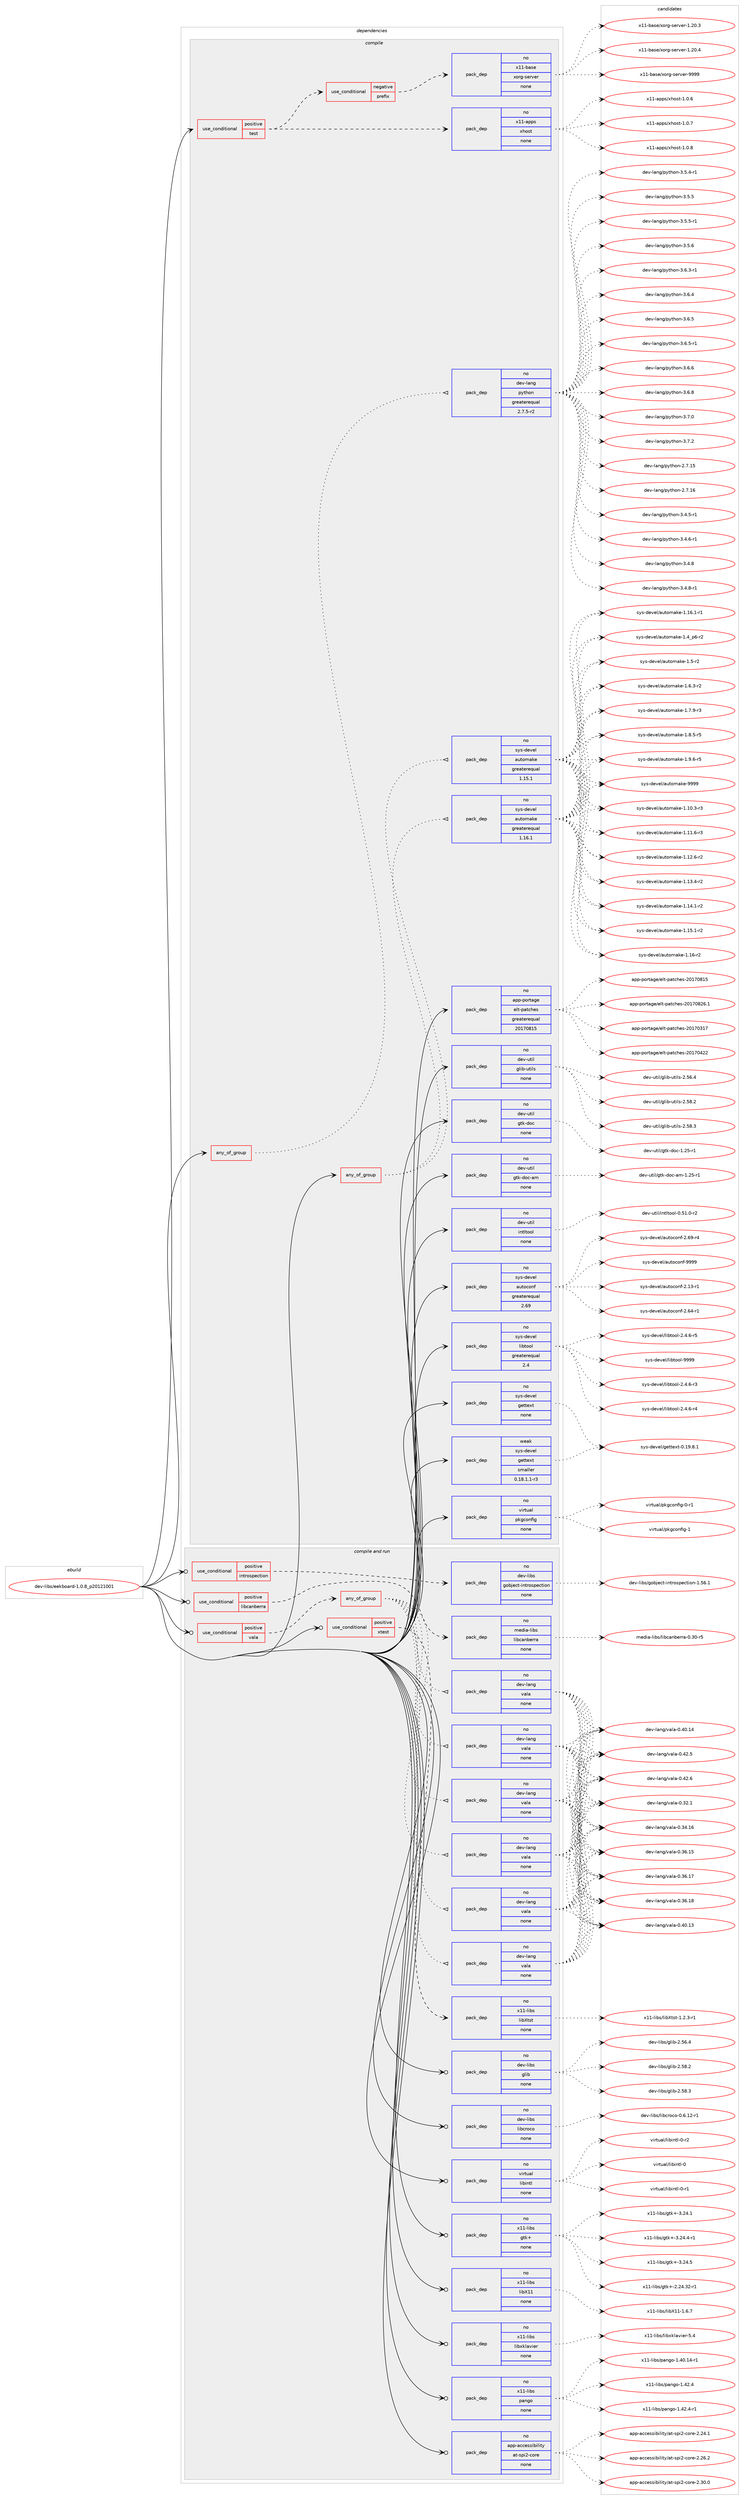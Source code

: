 digraph prolog {

# *************
# Graph options
# *************

newrank=true;
concentrate=true;
compound=true;
graph [rankdir=LR,fontname=Helvetica,fontsize=10,ranksep=1.5];#, ranksep=2.5, nodesep=0.2];
edge  [arrowhead=vee];
node  [fontname=Helvetica,fontsize=10];

# **********
# The ebuild
# **********

subgraph cluster_leftcol {
color=gray;
rank=same;
label=<<i>ebuild</i>>;
id [label="dev-libs/eekboard-1.0.8_p20121001", color=red, width=4, href="../dev-libs/eekboard-1.0.8_p20121001.svg"];
}

# ****************
# The dependencies
# ****************

subgraph cluster_midcol {
color=gray;
label=<<i>dependencies</i>>;
subgraph cluster_compile {
fillcolor="#eeeeee";
style=filled;
label=<<i>compile</i>>;
subgraph any22137 {
dependency1365213 [label=<<TABLE BORDER="0" CELLBORDER="1" CELLSPACING="0" CELLPADDING="4"><TR><TD CELLPADDING="10">any_of_group</TD></TR></TABLE>>, shape=none, color=red];subgraph pack977015 {
dependency1365214 [label=<<TABLE BORDER="0" CELLBORDER="1" CELLSPACING="0" CELLPADDING="4" WIDTH="220"><TR><TD ROWSPAN="6" CELLPADDING="30">pack_dep</TD></TR><TR><TD WIDTH="110">no</TD></TR><TR><TD>dev-lang</TD></TR><TR><TD>python</TD></TR><TR><TD>greaterequal</TD></TR><TR><TD>2.7.5-r2</TD></TR></TABLE>>, shape=none, color=blue];
}
dependency1365213:e -> dependency1365214:w [weight=20,style="dotted",arrowhead="oinv"];
}
id:e -> dependency1365213:w [weight=20,style="solid",arrowhead="vee"];
subgraph any22138 {
dependency1365215 [label=<<TABLE BORDER="0" CELLBORDER="1" CELLSPACING="0" CELLPADDING="4"><TR><TD CELLPADDING="10">any_of_group</TD></TR></TABLE>>, shape=none, color=red];subgraph pack977016 {
dependency1365216 [label=<<TABLE BORDER="0" CELLBORDER="1" CELLSPACING="0" CELLPADDING="4" WIDTH="220"><TR><TD ROWSPAN="6" CELLPADDING="30">pack_dep</TD></TR><TR><TD WIDTH="110">no</TD></TR><TR><TD>sys-devel</TD></TR><TR><TD>automake</TD></TR><TR><TD>greaterequal</TD></TR><TR><TD>1.16.1</TD></TR></TABLE>>, shape=none, color=blue];
}
dependency1365215:e -> dependency1365216:w [weight=20,style="dotted",arrowhead="oinv"];
subgraph pack977017 {
dependency1365217 [label=<<TABLE BORDER="0" CELLBORDER="1" CELLSPACING="0" CELLPADDING="4" WIDTH="220"><TR><TD ROWSPAN="6" CELLPADDING="30">pack_dep</TD></TR><TR><TD WIDTH="110">no</TD></TR><TR><TD>sys-devel</TD></TR><TR><TD>automake</TD></TR><TR><TD>greaterequal</TD></TR><TR><TD>1.15.1</TD></TR></TABLE>>, shape=none, color=blue];
}
dependency1365215:e -> dependency1365217:w [weight=20,style="dotted",arrowhead="oinv"];
}
id:e -> dependency1365215:w [weight=20,style="solid",arrowhead="vee"];
subgraph cond365509 {
dependency1365218 [label=<<TABLE BORDER="0" CELLBORDER="1" CELLSPACING="0" CELLPADDING="4"><TR><TD ROWSPAN="3" CELLPADDING="10">use_conditional</TD></TR><TR><TD>positive</TD></TR><TR><TD>test</TD></TR></TABLE>>, shape=none, color=red];
subgraph cond365510 {
dependency1365219 [label=<<TABLE BORDER="0" CELLBORDER="1" CELLSPACING="0" CELLPADDING="4"><TR><TD ROWSPAN="3" CELLPADDING="10">use_conditional</TD></TR><TR><TD>negative</TD></TR><TR><TD>prefix</TD></TR></TABLE>>, shape=none, color=red];
subgraph pack977018 {
dependency1365220 [label=<<TABLE BORDER="0" CELLBORDER="1" CELLSPACING="0" CELLPADDING="4" WIDTH="220"><TR><TD ROWSPAN="6" CELLPADDING="30">pack_dep</TD></TR><TR><TD WIDTH="110">no</TD></TR><TR><TD>x11-base</TD></TR><TR><TD>xorg-server</TD></TR><TR><TD>none</TD></TR><TR><TD></TD></TR></TABLE>>, shape=none, color=blue];
}
dependency1365219:e -> dependency1365220:w [weight=20,style="dashed",arrowhead="vee"];
}
dependency1365218:e -> dependency1365219:w [weight=20,style="dashed",arrowhead="vee"];
subgraph pack977019 {
dependency1365221 [label=<<TABLE BORDER="0" CELLBORDER="1" CELLSPACING="0" CELLPADDING="4" WIDTH="220"><TR><TD ROWSPAN="6" CELLPADDING="30">pack_dep</TD></TR><TR><TD WIDTH="110">no</TD></TR><TR><TD>x11-apps</TD></TR><TR><TD>xhost</TD></TR><TR><TD>none</TD></TR><TR><TD></TD></TR></TABLE>>, shape=none, color=blue];
}
dependency1365218:e -> dependency1365221:w [weight=20,style="dashed",arrowhead="vee"];
}
id:e -> dependency1365218:w [weight=20,style="solid",arrowhead="vee"];
subgraph pack977020 {
dependency1365222 [label=<<TABLE BORDER="0" CELLBORDER="1" CELLSPACING="0" CELLPADDING="4" WIDTH="220"><TR><TD ROWSPAN="6" CELLPADDING="30">pack_dep</TD></TR><TR><TD WIDTH="110">no</TD></TR><TR><TD>app-portage</TD></TR><TR><TD>elt-patches</TD></TR><TR><TD>greaterequal</TD></TR><TR><TD>20170815</TD></TR></TABLE>>, shape=none, color=blue];
}
id:e -> dependency1365222:w [weight=20,style="solid",arrowhead="vee"];
subgraph pack977021 {
dependency1365223 [label=<<TABLE BORDER="0" CELLBORDER="1" CELLSPACING="0" CELLPADDING="4" WIDTH="220"><TR><TD ROWSPAN="6" CELLPADDING="30">pack_dep</TD></TR><TR><TD WIDTH="110">no</TD></TR><TR><TD>dev-util</TD></TR><TR><TD>glib-utils</TD></TR><TR><TD>none</TD></TR><TR><TD></TD></TR></TABLE>>, shape=none, color=blue];
}
id:e -> dependency1365223:w [weight=20,style="solid",arrowhead="vee"];
subgraph pack977022 {
dependency1365224 [label=<<TABLE BORDER="0" CELLBORDER="1" CELLSPACING="0" CELLPADDING="4" WIDTH="220"><TR><TD ROWSPAN="6" CELLPADDING="30">pack_dep</TD></TR><TR><TD WIDTH="110">no</TD></TR><TR><TD>dev-util</TD></TR><TR><TD>gtk-doc</TD></TR><TR><TD>none</TD></TR><TR><TD></TD></TR></TABLE>>, shape=none, color=blue];
}
id:e -> dependency1365224:w [weight=20,style="solid",arrowhead="vee"];
subgraph pack977023 {
dependency1365225 [label=<<TABLE BORDER="0" CELLBORDER="1" CELLSPACING="0" CELLPADDING="4" WIDTH="220"><TR><TD ROWSPAN="6" CELLPADDING="30">pack_dep</TD></TR><TR><TD WIDTH="110">no</TD></TR><TR><TD>dev-util</TD></TR><TR><TD>gtk-doc-am</TD></TR><TR><TD>none</TD></TR><TR><TD></TD></TR></TABLE>>, shape=none, color=blue];
}
id:e -> dependency1365225:w [weight=20,style="solid",arrowhead="vee"];
subgraph pack977024 {
dependency1365226 [label=<<TABLE BORDER="0" CELLBORDER="1" CELLSPACING="0" CELLPADDING="4" WIDTH="220"><TR><TD ROWSPAN="6" CELLPADDING="30">pack_dep</TD></TR><TR><TD WIDTH="110">no</TD></TR><TR><TD>dev-util</TD></TR><TR><TD>intltool</TD></TR><TR><TD>none</TD></TR><TR><TD></TD></TR></TABLE>>, shape=none, color=blue];
}
id:e -> dependency1365226:w [weight=20,style="solid",arrowhead="vee"];
subgraph pack977025 {
dependency1365227 [label=<<TABLE BORDER="0" CELLBORDER="1" CELLSPACING="0" CELLPADDING="4" WIDTH="220"><TR><TD ROWSPAN="6" CELLPADDING="30">pack_dep</TD></TR><TR><TD WIDTH="110">no</TD></TR><TR><TD>sys-devel</TD></TR><TR><TD>autoconf</TD></TR><TR><TD>greaterequal</TD></TR><TR><TD>2.69</TD></TR></TABLE>>, shape=none, color=blue];
}
id:e -> dependency1365227:w [weight=20,style="solid",arrowhead="vee"];
subgraph pack977026 {
dependency1365228 [label=<<TABLE BORDER="0" CELLBORDER="1" CELLSPACING="0" CELLPADDING="4" WIDTH="220"><TR><TD ROWSPAN="6" CELLPADDING="30">pack_dep</TD></TR><TR><TD WIDTH="110">no</TD></TR><TR><TD>sys-devel</TD></TR><TR><TD>gettext</TD></TR><TR><TD>none</TD></TR><TR><TD></TD></TR></TABLE>>, shape=none, color=blue];
}
id:e -> dependency1365228:w [weight=20,style="solid",arrowhead="vee"];
subgraph pack977027 {
dependency1365229 [label=<<TABLE BORDER="0" CELLBORDER="1" CELLSPACING="0" CELLPADDING="4" WIDTH="220"><TR><TD ROWSPAN="6" CELLPADDING="30">pack_dep</TD></TR><TR><TD WIDTH="110">no</TD></TR><TR><TD>sys-devel</TD></TR><TR><TD>libtool</TD></TR><TR><TD>greaterequal</TD></TR><TR><TD>2.4</TD></TR></TABLE>>, shape=none, color=blue];
}
id:e -> dependency1365229:w [weight=20,style="solid",arrowhead="vee"];
subgraph pack977028 {
dependency1365230 [label=<<TABLE BORDER="0" CELLBORDER="1" CELLSPACING="0" CELLPADDING="4" WIDTH="220"><TR><TD ROWSPAN="6" CELLPADDING="30">pack_dep</TD></TR><TR><TD WIDTH="110">no</TD></TR><TR><TD>virtual</TD></TR><TR><TD>pkgconfig</TD></TR><TR><TD>none</TD></TR><TR><TD></TD></TR></TABLE>>, shape=none, color=blue];
}
id:e -> dependency1365230:w [weight=20,style="solid",arrowhead="vee"];
subgraph pack977029 {
dependency1365231 [label=<<TABLE BORDER="0" CELLBORDER="1" CELLSPACING="0" CELLPADDING="4" WIDTH="220"><TR><TD ROWSPAN="6" CELLPADDING="30">pack_dep</TD></TR><TR><TD WIDTH="110">weak</TD></TR><TR><TD>sys-devel</TD></TR><TR><TD>gettext</TD></TR><TR><TD>smaller</TD></TR><TR><TD>0.18.1.1-r3</TD></TR></TABLE>>, shape=none, color=blue];
}
id:e -> dependency1365231:w [weight=20,style="solid",arrowhead="vee"];
}
subgraph cluster_compileandrun {
fillcolor="#eeeeee";
style=filled;
label=<<i>compile and run</i>>;
subgraph cond365511 {
dependency1365232 [label=<<TABLE BORDER="0" CELLBORDER="1" CELLSPACING="0" CELLPADDING="4"><TR><TD ROWSPAN="3" CELLPADDING="10">use_conditional</TD></TR><TR><TD>positive</TD></TR><TR><TD>introspection</TD></TR></TABLE>>, shape=none, color=red];
subgraph pack977030 {
dependency1365233 [label=<<TABLE BORDER="0" CELLBORDER="1" CELLSPACING="0" CELLPADDING="4" WIDTH="220"><TR><TD ROWSPAN="6" CELLPADDING="30">pack_dep</TD></TR><TR><TD WIDTH="110">no</TD></TR><TR><TD>dev-libs</TD></TR><TR><TD>gobject-introspection</TD></TR><TR><TD>none</TD></TR><TR><TD></TD></TR></TABLE>>, shape=none, color=blue];
}
dependency1365232:e -> dependency1365233:w [weight=20,style="dashed",arrowhead="vee"];
}
id:e -> dependency1365232:w [weight=20,style="solid",arrowhead="odotvee"];
subgraph cond365512 {
dependency1365234 [label=<<TABLE BORDER="0" CELLBORDER="1" CELLSPACING="0" CELLPADDING="4"><TR><TD ROWSPAN="3" CELLPADDING="10">use_conditional</TD></TR><TR><TD>positive</TD></TR><TR><TD>libcanberra</TD></TR></TABLE>>, shape=none, color=red];
subgraph pack977031 {
dependency1365235 [label=<<TABLE BORDER="0" CELLBORDER="1" CELLSPACING="0" CELLPADDING="4" WIDTH="220"><TR><TD ROWSPAN="6" CELLPADDING="30">pack_dep</TD></TR><TR><TD WIDTH="110">no</TD></TR><TR><TD>media-libs</TD></TR><TR><TD>libcanberra</TD></TR><TR><TD>none</TD></TR><TR><TD></TD></TR></TABLE>>, shape=none, color=blue];
}
dependency1365234:e -> dependency1365235:w [weight=20,style="dashed",arrowhead="vee"];
}
id:e -> dependency1365234:w [weight=20,style="solid",arrowhead="odotvee"];
subgraph cond365513 {
dependency1365236 [label=<<TABLE BORDER="0" CELLBORDER="1" CELLSPACING="0" CELLPADDING="4"><TR><TD ROWSPAN="3" CELLPADDING="10">use_conditional</TD></TR><TR><TD>positive</TD></TR><TR><TD>vala</TD></TR></TABLE>>, shape=none, color=red];
subgraph any22139 {
dependency1365237 [label=<<TABLE BORDER="0" CELLBORDER="1" CELLSPACING="0" CELLPADDING="4"><TR><TD CELLPADDING="10">any_of_group</TD></TR></TABLE>>, shape=none, color=red];subgraph pack977032 {
dependency1365238 [label=<<TABLE BORDER="0" CELLBORDER="1" CELLSPACING="0" CELLPADDING="4" WIDTH="220"><TR><TD ROWSPAN="6" CELLPADDING="30">pack_dep</TD></TR><TR><TD WIDTH="110">no</TD></TR><TR><TD>dev-lang</TD></TR><TR><TD>vala</TD></TR><TR><TD>none</TD></TR><TR><TD></TD></TR></TABLE>>, shape=none, color=blue];
}
dependency1365237:e -> dependency1365238:w [weight=20,style="dotted",arrowhead="oinv"];
subgraph pack977033 {
dependency1365239 [label=<<TABLE BORDER="0" CELLBORDER="1" CELLSPACING="0" CELLPADDING="4" WIDTH="220"><TR><TD ROWSPAN="6" CELLPADDING="30">pack_dep</TD></TR><TR><TD WIDTH="110">no</TD></TR><TR><TD>dev-lang</TD></TR><TR><TD>vala</TD></TR><TR><TD>none</TD></TR><TR><TD></TD></TR></TABLE>>, shape=none, color=blue];
}
dependency1365237:e -> dependency1365239:w [weight=20,style="dotted",arrowhead="oinv"];
subgraph pack977034 {
dependency1365240 [label=<<TABLE BORDER="0" CELLBORDER="1" CELLSPACING="0" CELLPADDING="4" WIDTH="220"><TR><TD ROWSPAN="6" CELLPADDING="30">pack_dep</TD></TR><TR><TD WIDTH="110">no</TD></TR><TR><TD>dev-lang</TD></TR><TR><TD>vala</TD></TR><TR><TD>none</TD></TR><TR><TD></TD></TR></TABLE>>, shape=none, color=blue];
}
dependency1365237:e -> dependency1365240:w [weight=20,style="dotted",arrowhead="oinv"];
subgraph pack977035 {
dependency1365241 [label=<<TABLE BORDER="0" CELLBORDER="1" CELLSPACING="0" CELLPADDING="4" WIDTH="220"><TR><TD ROWSPAN="6" CELLPADDING="30">pack_dep</TD></TR><TR><TD WIDTH="110">no</TD></TR><TR><TD>dev-lang</TD></TR><TR><TD>vala</TD></TR><TR><TD>none</TD></TR><TR><TD></TD></TR></TABLE>>, shape=none, color=blue];
}
dependency1365237:e -> dependency1365241:w [weight=20,style="dotted",arrowhead="oinv"];
subgraph pack977036 {
dependency1365242 [label=<<TABLE BORDER="0" CELLBORDER="1" CELLSPACING="0" CELLPADDING="4" WIDTH="220"><TR><TD ROWSPAN="6" CELLPADDING="30">pack_dep</TD></TR><TR><TD WIDTH="110">no</TD></TR><TR><TD>dev-lang</TD></TR><TR><TD>vala</TD></TR><TR><TD>none</TD></TR><TR><TD></TD></TR></TABLE>>, shape=none, color=blue];
}
dependency1365237:e -> dependency1365242:w [weight=20,style="dotted",arrowhead="oinv"];
subgraph pack977037 {
dependency1365243 [label=<<TABLE BORDER="0" CELLBORDER="1" CELLSPACING="0" CELLPADDING="4" WIDTH="220"><TR><TD ROWSPAN="6" CELLPADDING="30">pack_dep</TD></TR><TR><TD WIDTH="110">no</TD></TR><TR><TD>dev-lang</TD></TR><TR><TD>vala</TD></TR><TR><TD>none</TD></TR><TR><TD></TD></TR></TABLE>>, shape=none, color=blue];
}
dependency1365237:e -> dependency1365243:w [weight=20,style="dotted",arrowhead="oinv"];
}
dependency1365236:e -> dependency1365237:w [weight=20,style="dashed",arrowhead="vee"];
}
id:e -> dependency1365236:w [weight=20,style="solid",arrowhead="odotvee"];
subgraph cond365514 {
dependency1365244 [label=<<TABLE BORDER="0" CELLBORDER="1" CELLSPACING="0" CELLPADDING="4"><TR><TD ROWSPAN="3" CELLPADDING="10">use_conditional</TD></TR><TR><TD>positive</TD></TR><TR><TD>xtest</TD></TR></TABLE>>, shape=none, color=red];
subgraph pack977038 {
dependency1365245 [label=<<TABLE BORDER="0" CELLBORDER="1" CELLSPACING="0" CELLPADDING="4" WIDTH="220"><TR><TD ROWSPAN="6" CELLPADDING="30">pack_dep</TD></TR><TR><TD WIDTH="110">no</TD></TR><TR><TD>x11-libs</TD></TR><TR><TD>libXtst</TD></TR><TR><TD>none</TD></TR><TR><TD></TD></TR></TABLE>>, shape=none, color=blue];
}
dependency1365244:e -> dependency1365245:w [weight=20,style="dashed",arrowhead="vee"];
}
id:e -> dependency1365244:w [weight=20,style="solid",arrowhead="odotvee"];
subgraph pack977039 {
dependency1365246 [label=<<TABLE BORDER="0" CELLBORDER="1" CELLSPACING="0" CELLPADDING="4" WIDTH="220"><TR><TD ROWSPAN="6" CELLPADDING="30">pack_dep</TD></TR><TR><TD WIDTH="110">no</TD></TR><TR><TD>app-accessibility</TD></TR><TR><TD>at-spi2-core</TD></TR><TR><TD>none</TD></TR><TR><TD></TD></TR></TABLE>>, shape=none, color=blue];
}
id:e -> dependency1365246:w [weight=20,style="solid",arrowhead="odotvee"];
subgraph pack977040 {
dependency1365247 [label=<<TABLE BORDER="0" CELLBORDER="1" CELLSPACING="0" CELLPADDING="4" WIDTH="220"><TR><TD ROWSPAN="6" CELLPADDING="30">pack_dep</TD></TR><TR><TD WIDTH="110">no</TD></TR><TR><TD>dev-libs</TD></TR><TR><TD>glib</TD></TR><TR><TD>none</TD></TR><TR><TD></TD></TR></TABLE>>, shape=none, color=blue];
}
id:e -> dependency1365247:w [weight=20,style="solid",arrowhead="odotvee"];
subgraph pack977041 {
dependency1365248 [label=<<TABLE BORDER="0" CELLBORDER="1" CELLSPACING="0" CELLPADDING="4" WIDTH="220"><TR><TD ROWSPAN="6" CELLPADDING="30">pack_dep</TD></TR><TR><TD WIDTH="110">no</TD></TR><TR><TD>dev-libs</TD></TR><TR><TD>libcroco</TD></TR><TR><TD>none</TD></TR><TR><TD></TD></TR></TABLE>>, shape=none, color=blue];
}
id:e -> dependency1365248:w [weight=20,style="solid",arrowhead="odotvee"];
subgraph pack977042 {
dependency1365249 [label=<<TABLE BORDER="0" CELLBORDER="1" CELLSPACING="0" CELLPADDING="4" WIDTH="220"><TR><TD ROWSPAN="6" CELLPADDING="30">pack_dep</TD></TR><TR><TD WIDTH="110">no</TD></TR><TR><TD>virtual</TD></TR><TR><TD>libintl</TD></TR><TR><TD>none</TD></TR><TR><TD></TD></TR></TABLE>>, shape=none, color=blue];
}
id:e -> dependency1365249:w [weight=20,style="solid",arrowhead="odotvee"];
subgraph pack977043 {
dependency1365250 [label=<<TABLE BORDER="0" CELLBORDER="1" CELLSPACING="0" CELLPADDING="4" WIDTH="220"><TR><TD ROWSPAN="6" CELLPADDING="30">pack_dep</TD></TR><TR><TD WIDTH="110">no</TD></TR><TR><TD>x11-libs</TD></TR><TR><TD>gtk+</TD></TR><TR><TD>none</TD></TR><TR><TD></TD></TR></TABLE>>, shape=none, color=blue];
}
id:e -> dependency1365250:w [weight=20,style="solid",arrowhead="odotvee"];
subgraph pack977044 {
dependency1365251 [label=<<TABLE BORDER="0" CELLBORDER="1" CELLSPACING="0" CELLPADDING="4" WIDTH="220"><TR><TD ROWSPAN="6" CELLPADDING="30">pack_dep</TD></TR><TR><TD WIDTH="110">no</TD></TR><TR><TD>x11-libs</TD></TR><TR><TD>libX11</TD></TR><TR><TD>none</TD></TR><TR><TD></TD></TR></TABLE>>, shape=none, color=blue];
}
id:e -> dependency1365251:w [weight=20,style="solid",arrowhead="odotvee"];
subgraph pack977045 {
dependency1365252 [label=<<TABLE BORDER="0" CELLBORDER="1" CELLSPACING="0" CELLPADDING="4" WIDTH="220"><TR><TD ROWSPAN="6" CELLPADDING="30">pack_dep</TD></TR><TR><TD WIDTH="110">no</TD></TR><TR><TD>x11-libs</TD></TR><TR><TD>libxklavier</TD></TR><TR><TD>none</TD></TR><TR><TD></TD></TR></TABLE>>, shape=none, color=blue];
}
id:e -> dependency1365252:w [weight=20,style="solid",arrowhead="odotvee"];
subgraph pack977046 {
dependency1365253 [label=<<TABLE BORDER="0" CELLBORDER="1" CELLSPACING="0" CELLPADDING="4" WIDTH="220"><TR><TD ROWSPAN="6" CELLPADDING="30">pack_dep</TD></TR><TR><TD WIDTH="110">no</TD></TR><TR><TD>x11-libs</TD></TR><TR><TD>pango</TD></TR><TR><TD>none</TD></TR><TR><TD></TD></TR></TABLE>>, shape=none, color=blue];
}
id:e -> dependency1365253:w [weight=20,style="solid",arrowhead="odotvee"];
}
subgraph cluster_run {
fillcolor="#eeeeee";
style=filled;
label=<<i>run</i>>;
}
}

# **************
# The candidates
# **************

subgraph cluster_choices {
rank=same;
color=gray;
label=<<i>candidates</i>>;

subgraph choice977015 {
color=black;
nodesep=1;
choice10010111845108971101034711212111610411111045504655464953 [label="dev-lang/python-2.7.15", color=red, width=4,href="../dev-lang/python-2.7.15.svg"];
choice10010111845108971101034711212111610411111045504655464954 [label="dev-lang/python-2.7.16", color=red, width=4,href="../dev-lang/python-2.7.16.svg"];
choice1001011184510897110103471121211161041111104551465246534511449 [label="dev-lang/python-3.4.5-r1", color=red, width=4,href="../dev-lang/python-3.4.5-r1.svg"];
choice1001011184510897110103471121211161041111104551465246544511449 [label="dev-lang/python-3.4.6-r1", color=red, width=4,href="../dev-lang/python-3.4.6-r1.svg"];
choice100101118451089711010347112121116104111110455146524656 [label="dev-lang/python-3.4.8", color=red, width=4,href="../dev-lang/python-3.4.8.svg"];
choice1001011184510897110103471121211161041111104551465246564511449 [label="dev-lang/python-3.4.8-r1", color=red, width=4,href="../dev-lang/python-3.4.8-r1.svg"];
choice1001011184510897110103471121211161041111104551465346524511449 [label="dev-lang/python-3.5.4-r1", color=red, width=4,href="../dev-lang/python-3.5.4-r1.svg"];
choice100101118451089711010347112121116104111110455146534653 [label="dev-lang/python-3.5.5", color=red, width=4,href="../dev-lang/python-3.5.5.svg"];
choice1001011184510897110103471121211161041111104551465346534511449 [label="dev-lang/python-3.5.5-r1", color=red, width=4,href="../dev-lang/python-3.5.5-r1.svg"];
choice100101118451089711010347112121116104111110455146534654 [label="dev-lang/python-3.5.6", color=red, width=4,href="../dev-lang/python-3.5.6.svg"];
choice1001011184510897110103471121211161041111104551465446514511449 [label="dev-lang/python-3.6.3-r1", color=red, width=4,href="../dev-lang/python-3.6.3-r1.svg"];
choice100101118451089711010347112121116104111110455146544652 [label="dev-lang/python-3.6.4", color=red, width=4,href="../dev-lang/python-3.6.4.svg"];
choice100101118451089711010347112121116104111110455146544653 [label="dev-lang/python-3.6.5", color=red, width=4,href="../dev-lang/python-3.6.5.svg"];
choice1001011184510897110103471121211161041111104551465446534511449 [label="dev-lang/python-3.6.5-r1", color=red, width=4,href="../dev-lang/python-3.6.5-r1.svg"];
choice100101118451089711010347112121116104111110455146544654 [label="dev-lang/python-3.6.6", color=red, width=4,href="../dev-lang/python-3.6.6.svg"];
choice100101118451089711010347112121116104111110455146544656 [label="dev-lang/python-3.6.8", color=red, width=4,href="../dev-lang/python-3.6.8.svg"];
choice100101118451089711010347112121116104111110455146554648 [label="dev-lang/python-3.7.0", color=red, width=4,href="../dev-lang/python-3.7.0.svg"];
choice100101118451089711010347112121116104111110455146554650 [label="dev-lang/python-3.7.2", color=red, width=4,href="../dev-lang/python-3.7.2.svg"];
dependency1365214:e -> choice10010111845108971101034711212111610411111045504655464953:w [style=dotted,weight="100"];
dependency1365214:e -> choice10010111845108971101034711212111610411111045504655464954:w [style=dotted,weight="100"];
dependency1365214:e -> choice1001011184510897110103471121211161041111104551465246534511449:w [style=dotted,weight="100"];
dependency1365214:e -> choice1001011184510897110103471121211161041111104551465246544511449:w [style=dotted,weight="100"];
dependency1365214:e -> choice100101118451089711010347112121116104111110455146524656:w [style=dotted,weight="100"];
dependency1365214:e -> choice1001011184510897110103471121211161041111104551465246564511449:w [style=dotted,weight="100"];
dependency1365214:e -> choice1001011184510897110103471121211161041111104551465346524511449:w [style=dotted,weight="100"];
dependency1365214:e -> choice100101118451089711010347112121116104111110455146534653:w [style=dotted,weight="100"];
dependency1365214:e -> choice1001011184510897110103471121211161041111104551465346534511449:w [style=dotted,weight="100"];
dependency1365214:e -> choice100101118451089711010347112121116104111110455146534654:w [style=dotted,weight="100"];
dependency1365214:e -> choice1001011184510897110103471121211161041111104551465446514511449:w [style=dotted,weight="100"];
dependency1365214:e -> choice100101118451089711010347112121116104111110455146544652:w [style=dotted,weight="100"];
dependency1365214:e -> choice100101118451089711010347112121116104111110455146544653:w [style=dotted,weight="100"];
dependency1365214:e -> choice1001011184510897110103471121211161041111104551465446534511449:w [style=dotted,weight="100"];
dependency1365214:e -> choice100101118451089711010347112121116104111110455146544654:w [style=dotted,weight="100"];
dependency1365214:e -> choice100101118451089711010347112121116104111110455146544656:w [style=dotted,weight="100"];
dependency1365214:e -> choice100101118451089711010347112121116104111110455146554648:w [style=dotted,weight="100"];
dependency1365214:e -> choice100101118451089711010347112121116104111110455146554650:w [style=dotted,weight="100"];
}
subgraph choice977016 {
color=black;
nodesep=1;
choice11512111545100101118101108479711711611110997107101454946494846514511451 [label="sys-devel/automake-1.10.3-r3", color=red, width=4,href="../sys-devel/automake-1.10.3-r3.svg"];
choice11512111545100101118101108479711711611110997107101454946494946544511451 [label="sys-devel/automake-1.11.6-r3", color=red, width=4,href="../sys-devel/automake-1.11.6-r3.svg"];
choice11512111545100101118101108479711711611110997107101454946495046544511450 [label="sys-devel/automake-1.12.6-r2", color=red, width=4,href="../sys-devel/automake-1.12.6-r2.svg"];
choice11512111545100101118101108479711711611110997107101454946495146524511450 [label="sys-devel/automake-1.13.4-r2", color=red, width=4,href="../sys-devel/automake-1.13.4-r2.svg"];
choice11512111545100101118101108479711711611110997107101454946495246494511450 [label="sys-devel/automake-1.14.1-r2", color=red, width=4,href="../sys-devel/automake-1.14.1-r2.svg"];
choice11512111545100101118101108479711711611110997107101454946495346494511450 [label="sys-devel/automake-1.15.1-r2", color=red, width=4,href="../sys-devel/automake-1.15.1-r2.svg"];
choice1151211154510010111810110847971171161111099710710145494649544511450 [label="sys-devel/automake-1.16-r2", color=red, width=4,href="../sys-devel/automake-1.16-r2.svg"];
choice11512111545100101118101108479711711611110997107101454946495446494511449 [label="sys-devel/automake-1.16.1-r1", color=red, width=4,href="../sys-devel/automake-1.16.1-r1.svg"];
choice115121115451001011181011084797117116111109971071014549465295112544511450 [label="sys-devel/automake-1.4_p6-r2", color=red, width=4,href="../sys-devel/automake-1.4_p6-r2.svg"];
choice11512111545100101118101108479711711611110997107101454946534511450 [label="sys-devel/automake-1.5-r2", color=red, width=4,href="../sys-devel/automake-1.5-r2.svg"];
choice115121115451001011181011084797117116111109971071014549465446514511450 [label="sys-devel/automake-1.6.3-r2", color=red, width=4,href="../sys-devel/automake-1.6.3-r2.svg"];
choice115121115451001011181011084797117116111109971071014549465546574511451 [label="sys-devel/automake-1.7.9-r3", color=red, width=4,href="../sys-devel/automake-1.7.9-r3.svg"];
choice115121115451001011181011084797117116111109971071014549465646534511453 [label="sys-devel/automake-1.8.5-r5", color=red, width=4,href="../sys-devel/automake-1.8.5-r5.svg"];
choice115121115451001011181011084797117116111109971071014549465746544511453 [label="sys-devel/automake-1.9.6-r5", color=red, width=4,href="../sys-devel/automake-1.9.6-r5.svg"];
choice115121115451001011181011084797117116111109971071014557575757 [label="sys-devel/automake-9999", color=red, width=4,href="../sys-devel/automake-9999.svg"];
dependency1365216:e -> choice11512111545100101118101108479711711611110997107101454946494846514511451:w [style=dotted,weight="100"];
dependency1365216:e -> choice11512111545100101118101108479711711611110997107101454946494946544511451:w [style=dotted,weight="100"];
dependency1365216:e -> choice11512111545100101118101108479711711611110997107101454946495046544511450:w [style=dotted,weight="100"];
dependency1365216:e -> choice11512111545100101118101108479711711611110997107101454946495146524511450:w [style=dotted,weight="100"];
dependency1365216:e -> choice11512111545100101118101108479711711611110997107101454946495246494511450:w [style=dotted,weight="100"];
dependency1365216:e -> choice11512111545100101118101108479711711611110997107101454946495346494511450:w [style=dotted,weight="100"];
dependency1365216:e -> choice1151211154510010111810110847971171161111099710710145494649544511450:w [style=dotted,weight="100"];
dependency1365216:e -> choice11512111545100101118101108479711711611110997107101454946495446494511449:w [style=dotted,weight="100"];
dependency1365216:e -> choice115121115451001011181011084797117116111109971071014549465295112544511450:w [style=dotted,weight="100"];
dependency1365216:e -> choice11512111545100101118101108479711711611110997107101454946534511450:w [style=dotted,weight="100"];
dependency1365216:e -> choice115121115451001011181011084797117116111109971071014549465446514511450:w [style=dotted,weight="100"];
dependency1365216:e -> choice115121115451001011181011084797117116111109971071014549465546574511451:w [style=dotted,weight="100"];
dependency1365216:e -> choice115121115451001011181011084797117116111109971071014549465646534511453:w [style=dotted,weight="100"];
dependency1365216:e -> choice115121115451001011181011084797117116111109971071014549465746544511453:w [style=dotted,weight="100"];
dependency1365216:e -> choice115121115451001011181011084797117116111109971071014557575757:w [style=dotted,weight="100"];
}
subgraph choice977017 {
color=black;
nodesep=1;
choice11512111545100101118101108479711711611110997107101454946494846514511451 [label="sys-devel/automake-1.10.3-r3", color=red, width=4,href="../sys-devel/automake-1.10.3-r3.svg"];
choice11512111545100101118101108479711711611110997107101454946494946544511451 [label="sys-devel/automake-1.11.6-r3", color=red, width=4,href="../sys-devel/automake-1.11.6-r3.svg"];
choice11512111545100101118101108479711711611110997107101454946495046544511450 [label="sys-devel/automake-1.12.6-r2", color=red, width=4,href="../sys-devel/automake-1.12.6-r2.svg"];
choice11512111545100101118101108479711711611110997107101454946495146524511450 [label="sys-devel/automake-1.13.4-r2", color=red, width=4,href="../sys-devel/automake-1.13.4-r2.svg"];
choice11512111545100101118101108479711711611110997107101454946495246494511450 [label="sys-devel/automake-1.14.1-r2", color=red, width=4,href="../sys-devel/automake-1.14.1-r2.svg"];
choice11512111545100101118101108479711711611110997107101454946495346494511450 [label="sys-devel/automake-1.15.1-r2", color=red, width=4,href="../sys-devel/automake-1.15.1-r2.svg"];
choice1151211154510010111810110847971171161111099710710145494649544511450 [label="sys-devel/automake-1.16-r2", color=red, width=4,href="../sys-devel/automake-1.16-r2.svg"];
choice11512111545100101118101108479711711611110997107101454946495446494511449 [label="sys-devel/automake-1.16.1-r1", color=red, width=4,href="../sys-devel/automake-1.16.1-r1.svg"];
choice115121115451001011181011084797117116111109971071014549465295112544511450 [label="sys-devel/automake-1.4_p6-r2", color=red, width=4,href="../sys-devel/automake-1.4_p6-r2.svg"];
choice11512111545100101118101108479711711611110997107101454946534511450 [label="sys-devel/automake-1.5-r2", color=red, width=4,href="../sys-devel/automake-1.5-r2.svg"];
choice115121115451001011181011084797117116111109971071014549465446514511450 [label="sys-devel/automake-1.6.3-r2", color=red, width=4,href="../sys-devel/automake-1.6.3-r2.svg"];
choice115121115451001011181011084797117116111109971071014549465546574511451 [label="sys-devel/automake-1.7.9-r3", color=red, width=4,href="../sys-devel/automake-1.7.9-r3.svg"];
choice115121115451001011181011084797117116111109971071014549465646534511453 [label="sys-devel/automake-1.8.5-r5", color=red, width=4,href="../sys-devel/automake-1.8.5-r5.svg"];
choice115121115451001011181011084797117116111109971071014549465746544511453 [label="sys-devel/automake-1.9.6-r5", color=red, width=4,href="../sys-devel/automake-1.9.6-r5.svg"];
choice115121115451001011181011084797117116111109971071014557575757 [label="sys-devel/automake-9999", color=red, width=4,href="../sys-devel/automake-9999.svg"];
dependency1365217:e -> choice11512111545100101118101108479711711611110997107101454946494846514511451:w [style=dotted,weight="100"];
dependency1365217:e -> choice11512111545100101118101108479711711611110997107101454946494946544511451:w [style=dotted,weight="100"];
dependency1365217:e -> choice11512111545100101118101108479711711611110997107101454946495046544511450:w [style=dotted,weight="100"];
dependency1365217:e -> choice11512111545100101118101108479711711611110997107101454946495146524511450:w [style=dotted,weight="100"];
dependency1365217:e -> choice11512111545100101118101108479711711611110997107101454946495246494511450:w [style=dotted,weight="100"];
dependency1365217:e -> choice11512111545100101118101108479711711611110997107101454946495346494511450:w [style=dotted,weight="100"];
dependency1365217:e -> choice1151211154510010111810110847971171161111099710710145494649544511450:w [style=dotted,weight="100"];
dependency1365217:e -> choice11512111545100101118101108479711711611110997107101454946495446494511449:w [style=dotted,weight="100"];
dependency1365217:e -> choice115121115451001011181011084797117116111109971071014549465295112544511450:w [style=dotted,weight="100"];
dependency1365217:e -> choice11512111545100101118101108479711711611110997107101454946534511450:w [style=dotted,weight="100"];
dependency1365217:e -> choice115121115451001011181011084797117116111109971071014549465446514511450:w [style=dotted,weight="100"];
dependency1365217:e -> choice115121115451001011181011084797117116111109971071014549465546574511451:w [style=dotted,weight="100"];
dependency1365217:e -> choice115121115451001011181011084797117116111109971071014549465646534511453:w [style=dotted,weight="100"];
dependency1365217:e -> choice115121115451001011181011084797117116111109971071014549465746544511453:w [style=dotted,weight="100"];
dependency1365217:e -> choice115121115451001011181011084797117116111109971071014557575757:w [style=dotted,weight="100"];
}
subgraph choice977018 {
color=black;
nodesep=1;
choice1204949459897115101471201111141034511510111411810111445494650484651 [label="x11-base/xorg-server-1.20.3", color=red, width=4,href="../x11-base/xorg-server-1.20.3.svg"];
choice1204949459897115101471201111141034511510111411810111445494650484652 [label="x11-base/xorg-server-1.20.4", color=red, width=4,href="../x11-base/xorg-server-1.20.4.svg"];
choice120494945989711510147120111114103451151011141181011144557575757 [label="x11-base/xorg-server-9999", color=red, width=4,href="../x11-base/xorg-server-9999.svg"];
dependency1365220:e -> choice1204949459897115101471201111141034511510111411810111445494650484651:w [style=dotted,weight="100"];
dependency1365220:e -> choice1204949459897115101471201111141034511510111411810111445494650484652:w [style=dotted,weight="100"];
dependency1365220:e -> choice120494945989711510147120111114103451151011141181011144557575757:w [style=dotted,weight="100"];
}
subgraph choice977019 {
color=black;
nodesep=1;
choice1204949459711211211547120104111115116454946484654 [label="x11-apps/xhost-1.0.6", color=red, width=4,href="../x11-apps/xhost-1.0.6.svg"];
choice1204949459711211211547120104111115116454946484655 [label="x11-apps/xhost-1.0.7", color=red, width=4,href="../x11-apps/xhost-1.0.7.svg"];
choice1204949459711211211547120104111115116454946484656 [label="x11-apps/xhost-1.0.8", color=red, width=4,href="../x11-apps/xhost-1.0.8.svg"];
dependency1365221:e -> choice1204949459711211211547120104111115116454946484654:w [style=dotted,weight="100"];
dependency1365221:e -> choice1204949459711211211547120104111115116454946484655:w [style=dotted,weight="100"];
dependency1365221:e -> choice1204949459711211211547120104111115116454946484656:w [style=dotted,weight="100"];
}
subgraph choice977020 {
color=black;
nodesep=1;
choice97112112451121111141169710310147101108116451129711699104101115455048495548514955 [label="app-portage/elt-patches-20170317", color=red, width=4,href="../app-portage/elt-patches-20170317.svg"];
choice97112112451121111141169710310147101108116451129711699104101115455048495548525050 [label="app-portage/elt-patches-20170422", color=red, width=4,href="../app-portage/elt-patches-20170422.svg"];
choice97112112451121111141169710310147101108116451129711699104101115455048495548564953 [label="app-portage/elt-patches-20170815", color=red, width=4,href="../app-portage/elt-patches-20170815.svg"];
choice971121124511211111411697103101471011081164511297116991041011154550484955485650544649 [label="app-portage/elt-patches-20170826.1", color=red, width=4,href="../app-portage/elt-patches-20170826.1.svg"];
dependency1365222:e -> choice97112112451121111141169710310147101108116451129711699104101115455048495548514955:w [style=dotted,weight="100"];
dependency1365222:e -> choice97112112451121111141169710310147101108116451129711699104101115455048495548525050:w [style=dotted,weight="100"];
dependency1365222:e -> choice97112112451121111141169710310147101108116451129711699104101115455048495548564953:w [style=dotted,weight="100"];
dependency1365222:e -> choice971121124511211111411697103101471011081164511297116991041011154550484955485650544649:w [style=dotted,weight="100"];
}
subgraph choice977021 {
color=black;
nodesep=1;
choice1001011184511711610510847103108105984511711610510811545504653544652 [label="dev-util/glib-utils-2.56.4", color=red, width=4,href="../dev-util/glib-utils-2.56.4.svg"];
choice1001011184511711610510847103108105984511711610510811545504653564650 [label="dev-util/glib-utils-2.58.2", color=red, width=4,href="../dev-util/glib-utils-2.58.2.svg"];
choice1001011184511711610510847103108105984511711610510811545504653564651 [label="dev-util/glib-utils-2.58.3", color=red, width=4,href="../dev-util/glib-utils-2.58.3.svg"];
dependency1365223:e -> choice1001011184511711610510847103108105984511711610510811545504653544652:w [style=dotted,weight="100"];
dependency1365223:e -> choice1001011184511711610510847103108105984511711610510811545504653564650:w [style=dotted,weight="100"];
dependency1365223:e -> choice1001011184511711610510847103108105984511711610510811545504653564651:w [style=dotted,weight="100"];
}
subgraph choice977022 {
color=black;
nodesep=1;
choice1001011184511711610510847103116107451001119945494650534511449 [label="dev-util/gtk-doc-1.25-r1", color=red, width=4,href="../dev-util/gtk-doc-1.25-r1.svg"];
dependency1365224:e -> choice1001011184511711610510847103116107451001119945494650534511449:w [style=dotted,weight="100"];
}
subgraph choice977023 {
color=black;
nodesep=1;
choice10010111845117116105108471031161074510011199459710945494650534511449 [label="dev-util/gtk-doc-am-1.25-r1", color=red, width=4,href="../dev-util/gtk-doc-am-1.25-r1.svg"];
dependency1365225:e -> choice10010111845117116105108471031161074510011199459710945494650534511449:w [style=dotted,weight="100"];
}
subgraph choice977024 {
color=black;
nodesep=1;
choice1001011184511711610510847105110116108116111111108454846534946484511450 [label="dev-util/intltool-0.51.0-r2", color=red, width=4,href="../dev-util/intltool-0.51.0-r2.svg"];
dependency1365226:e -> choice1001011184511711610510847105110116108116111111108454846534946484511450:w [style=dotted,weight="100"];
}
subgraph choice977025 {
color=black;
nodesep=1;
choice1151211154510010111810110847971171161119911111010245504649514511449 [label="sys-devel/autoconf-2.13-r1", color=red, width=4,href="../sys-devel/autoconf-2.13-r1.svg"];
choice1151211154510010111810110847971171161119911111010245504654524511449 [label="sys-devel/autoconf-2.64-r1", color=red, width=4,href="../sys-devel/autoconf-2.64-r1.svg"];
choice1151211154510010111810110847971171161119911111010245504654574511452 [label="sys-devel/autoconf-2.69-r4", color=red, width=4,href="../sys-devel/autoconf-2.69-r4.svg"];
choice115121115451001011181011084797117116111991111101024557575757 [label="sys-devel/autoconf-9999", color=red, width=4,href="../sys-devel/autoconf-9999.svg"];
dependency1365227:e -> choice1151211154510010111810110847971171161119911111010245504649514511449:w [style=dotted,weight="100"];
dependency1365227:e -> choice1151211154510010111810110847971171161119911111010245504654524511449:w [style=dotted,weight="100"];
dependency1365227:e -> choice1151211154510010111810110847971171161119911111010245504654574511452:w [style=dotted,weight="100"];
dependency1365227:e -> choice115121115451001011181011084797117116111991111101024557575757:w [style=dotted,weight="100"];
}
subgraph choice977026 {
color=black;
nodesep=1;
choice1151211154510010111810110847103101116116101120116454846495746564649 [label="sys-devel/gettext-0.19.8.1", color=red, width=4,href="../sys-devel/gettext-0.19.8.1.svg"];
dependency1365228:e -> choice1151211154510010111810110847103101116116101120116454846495746564649:w [style=dotted,weight="100"];
}
subgraph choice977027 {
color=black;
nodesep=1;
choice1151211154510010111810110847108105981161111111084550465246544511451 [label="sys-devel/libtool-2.4.6-r3", color=red, width=4,href="../sys-devel/libtool-2.4.6-r3.svg"];
choice1151211154510010111810110847108105981161111111084550465246544511452 [label="sys-devel/libtool-2.4.6-r4", color=red, width=4,href="../sys-devel/libtool-2.4.6-r4.svg"];
choice1151211154510010111810110847108105981161111111084550465246544511453 [label="sys-devel/libtool-2.4.6-r5", color=red, width=4,href="../sys-devel/libtool-2.4.6-r5.svg"];
choice1151211154510010111810110847108105981161111111084557575757 [label="sys-devel/libtool-9999", color=red, width=4,href="../sys-devel/libtool-9999.svg"];
dependency1365229:e -> choice1151211154510010111810110847108105981161111111084550465246544511451:w [style=dotted,weight="100"];
dependency1365229:e -> choice1151211154510010111810110847108105981161111111084550465246544511452:w [style=dotted,weight="100"];
dependency1365229:e -> choice1151211154510010111810110847108105981161111111084550465246544511453:w [style=dotted,weight="100"];
dependency1365229:e -> choice1151211154510010111810110847108105981161111111084557575757:w [style=dotted,weight="100"];
}
subgraph choice977028 {
color=black;
nodesep=1;
choice11810511411611797108471121071039911111010210510345484511449 [label="virtual/pkgconfig-0-r1", color=red, width=4,href="../virtual/pkgconfig-0-r1.svg"];
choice1181051141161179710847112107103991111101021051034549 [label="virtual/pkgconfig-1", color=red, width=4,href="../virtual/pkgconfig-1.svg"];
dependency1365230:e -> choice11810511411611797108471121071039911111010210510345484511449:w [style=dotted,weight="100"];
dependency1365230:e -> choice1181051141161179710847112107103991111101021051034549:w [style=dotted,weight="100"];
}
subgraph choice977029 {
color=black;
nodesep=1;
choice1151211154510010111810110847103101116116101120116454846495746564649 [label="sys-devel/gettext-0.19.8.1", color=red, width=4,href="../sys-devel/gettext-0.19.8.1.svg"];
dependency1365231:e -> choice1151211154510010111810110847103101116116101120116454846495746564649:w [style=dotted,weight="100"];
}
subgraph choice977030 {
color=black;
nodesep=1;
choice1001011184510810598115471031119810610199116451051101161141111151121019911610511111045494653544649 [label="dev-libs/gobject-introspection-1.56.1", color=red, width=4,href="../dev-libs/gobject-introspection-1.56.1.svg"];
dependency1365233:e -> choice1001011184510810598115471031119810610199116451051101161141111151121019911610511111045494653544649:w [style=dotted,weight="100"];
}
subgraph choice977031 {
color=black;
nodesep=1;
choice10910110010597451081059811547108105989997110981011141149745484651484511453 [label="media-libs/libcanberra-0.30-r5", color=red, width=4,href="../media-libs/libcanberra-0.30-r5.svg"];
dependency1365235:e -> choice10910110010597451081059811547108105989997110981011141149745484651484511453:w [style=dotted,weight="100"];
}
subgraph choice977032 {
color=black;
nodesep=1;
choice100101118451089711010347118971089745484651504649 [label="dev-lang/vala-0.32.1", color=red, width=4,href="../dev-lang/vala-0.32.1.svg"];
choice10010111845108971101034711897108974548465152464954 [label="dev-lang/vala-0.34.16", color=red, width=4,href="../dev-lang/vala-0.34.16.svg"];
choice10010111845108971101034711897108974548465154464953 [label="dev-lang/vala-0.36.15", color=red, width=4,href="../dev-lang/vala-0.36.15.svg"];
choice10010111845108971101034711897108974548465154464955 [label="dev-lang/vala-0.36.17", color=red, width=4,href="../dev-lang/vala-0.36.17.svg"];
choice10010111845108971101034711897108974548465154464956 [label="dev-lang/vala-0.36.18", color=red, width=4,href="../dev-lang/vala-0.36.18.svg"];
choice10010111845108971101034711897108974548465248464951 [label="dev-lang/vala-0.40.13", color=red, width=4,href="../dev-lang/vala-0.40.13.svg"];
choice10010111845108971101034711897108974548465248464952 [label="dev-lang/vala-0.40.14", color=red, width=4,href="../dev-lang/vala-0.40.14.svg"];
choice100101118451089711010347118971089745484652504653 [label="dev-lang/vala-0.42.5", color=red, width=4,href="../dev-lang/vala-0.42.5.svg"];
choice100101118451089711010347118971089745484652504654 [label="dev-lang/vala-0.42.6", color=red, width=4,href="../dev-lang/vala-0.42.6.svg"];
dependency1365238:e -> choice100101118451089711010347118971089745484651504649:w [style=dotted,weight="100"];
dependency1365238:e -> choice10010111845108971101034711897108974548465152464954:w [style=dotted,weight="100"];
dependency1365238:e -> choice10010111845108971101034711897108974548465154464953:w [style=dotted,weight="100"];
dependency1365238:e -> choice10010111845108971101034711897108974548465154464955:w [style=dotted,weight="100"];
dependency1365238:e -> choice10010111845108971101034711897108974548465154464956:w [style=dotted,weight="100"];
dependency1365238:e -> choice10010111845108971101034711897108974548465248464951:w [style=dotted,weight="100"];
dependency1365238:e -> choice10010111845108971101034711897108974548465248464952:w [style=dotted,weight="100"];
dependency1365238:e -> choice100101118451089711010347118971089745484652504653:w [style=dotted,weight="100"];
dependency1365238:e -> choice100101118451089711010347118971089745484652504654:w [style=dotted,weight="100"];
}
subgraph choice977033 {
color=black;
nodesep=1;
choice100101118451089711010347118971089745484651504649 [label="dev-lang/vala-0.32.1", color=red, width=4,href="../dev-lang/vala-0.32.1.svg"];
choice10010111845108971101034711897108974548465152464954 [label="dev-lang/vala-0.34.16", color=red, width=4,href="../dev-lang/vala-0.34.16.svg"];
choice10010111845108971101034711897108974548465154464953 [label="dev-lang/vala-0.36.15", color=red, width=4,href="../dev-lang/vala-0.36.15.svg"];
choice10010111845108971101034711897108974548465154464955 [label="dev-lang/vala-0.36.17", color=red, width=4,href="../dev-lang/vala-0.36.17.svg"];
choice10010111845108971101034711897108974548465154464956 [label="dev-lang/vala-0.36.18", color=red, width=4,href="../dev-lang/vala-0.36.18.svg"];
choice10010111845108971101034711897108974548465248464951 [label="dev-lang/vala-0.40.13", color=red, width=4,href="../dev-lang/vala-0.40.13.svg"];
choice10010111845108971101034711897108974548465248464952 [label="dev-lang/vala-0.40.14", color=red, width=4,href="../dev-lang/vala-0.40.14.svg"];
choice100101118451089711010347118971089745484652504653 [label="dev-lang/vala-0.42.5", color=red, width=4,href="../dev-lang/vala-0.42.5.svg"];
choice100101118451089711010347118971089745484652504654 [label="dev-lang/vala-0.42.6", color=red, width=4,href="../dev-lang/vala-0.42.6.svg"];
dependency1365239:e -> choice100101118451089711010347118971089745484651504649:w [style=dotted,weight="100"];
dependency1365239:e -> choice10010111845108971101034711897108974548465152464954:w [style=dotted,weight="100"];
dependency1365239:e -> choice10010111845108971101034711897108974548465154464953:w [style=dotted,weight="100"];
dependency1365239:e -> choice10010111845108971101034711897108974548465154464955:w [style=dotted,weight="100"];
dependency1365239:e -> choice10010111845108971101034711897108974548465154464956:w [style=dotted,weight="100"];
dependency1365239:e -> choice10010111845108971101034711897108974548465248464951:w [style=dotted,weight="100"];
dependency1365239:e -> choice10010111845108971101034711897108974548465248464952:w [style=dotted,weight="100"];
dependency1365239:e -> choice100101118451089711010347118971089745484652504653:w [style=dotted,weight="100"];
dependency1365239:e -> choice100101118451089711010347118971089745484652504654:w [style=dotted,weight="100"];
}
subgraph choice977034 {
color=black;
nodesep=1;
choice100101118451089711010347118971089745484651504649 [label="dev-lang/vala-0.32.1", color=red, width=4,href="../dev-lang/vala-0.32.1.svg"];
choice10010111845108971101034711897108974548465152464954 [label="dev-lang/vala-0.34.16", color=red, width=4,href="../dev-lang/vala-0.34.16.svg"];
choice10010111845108971101034711897108974548465154464953 [label="dev-lang/vala-0.36.15", color=red, width=4,href="../dev-lang/vala-0.36.15.svg"];
choice10010111845108971101034711897108974548465154464955 [label="dev-lang/vala-0.36.17", color=red, width=4,href="../dev-lang/vala-0.36.17.svg"];
choice10010111845108971101034711897108974548465154464956 [label="dev-lang/vala-0.36.18", color=red, width=4,href="../dev-lang/vala-0.36.18.svg"];
choice10010111845108971101034711897108974548465248464951 [label="dev-lang/vala-0.40.13", color=red, width=4,href="../dev-lang/vala-0.40.13.svg"];
choice10010111845108971101034711897108974548465248464952 [label="dev-lang/vala-0.40.14", color=red, width=4,href="../dev-lang/vala-0.40.14.svg"];
choice100101118451089711010347118971089745484652504653 [label="dev-lang/vala-0.42.5", color=red, width=4,href="../dev-lang/vala-0.42.5.svg"];
choice100101118451089711010347118971089745484652504654 [label="dev-lang/vala-0.42.6", color=red, width=4,href="../dev-lang/vala-0.42.6.svg"];
dependency1365240:e -> choice100101118451089711010347118971089745484651504649:w [style=dotted,weight="100"];
dependency1365240:e -> choice10010111845108971101034711897108974548465152464954:w [style=dotted,weight="100"];
dependency1365240:e -> choice10010111845108971101034711897108974548465154464953:w [style=dotted,weight="100"];
dependency1365240:e -> choice10010111845108971101034711897108974548465154464955:w [style=dotted,weight="100"];
dependency1365240:e -> choice10010111845108971101034711897108974548465154464956:w [style=dotted,weight="100"];
dependency1365240:e -> choice10010111845108971101034711897108974548465248464951:w [style=dotted,weight="100"];
dependency1365240:e -> choice10010111845108971101034711897108974548465248464952:w [style=dotted,weight="100"];
dependency1365240:e -> choice100101118451089711010347118971089745484652504653:w [style=dotted,weight="100"];
dependency1365240:e -> choice100101118451089711010347118971089745484652504654:w [style=dotted,weight="100"];
}
subgraph choice977035 {
color=black;
nodesep=1;
choice100101118451089711010347118971089745484651504649 [label="dev-lang/vala-0.32.1", color=red, width=4,href="../dev-lang/vala-0.32.1.svg"];
choice10010111845108971101034711897108974548465152464954 [label="dev-lang/vala-0.34.16", color=red, width=4,href="../dev-lang/vala-0.34.16.svg"];
choice10010111845108971101034711897108974548465154464953 [label="dev-lang/vala-0.36.15", color=red, width=4,href="../dev-lang/vala-0.36.15.svg"];
choice10010111845108971101034711897108974548465154464955 [label="dev-lang/vala-0.36.17", color=red, width=4,href="../dev-lang/vala-0.36.17.svg"];
choice10010111845108971101034711897108974548465154464956 [label="dev-lang/vala-0.36.18", color=red, width=4,href="../dev-lang/vala-0.36.18.svg"];
choice10010111845108971101034711897108974548465248464951 [label="dev-lang/vala-0.40.13", color=red, width=4,href="../dev-lang/vala-0.40.13.svg"];
choice10010111845108971101034711897108974548465248464952 [label="dev-lang/vala-0.40.14", color=red, width=4,href="../dev-lang/vala-0.40.14.svg"];
choice100101118451089711010347118971089745484652504653 [label="dev-lang/vala-0.42.5", color=red, width=4,href="../dev-lang/vala-0.42.5.svg"];
choice100101118451089711010347118971089745484652504654 [label="dev-lang/vala-0.42.6", color=red, width=4,href="../dev-lang/vala-0.42.6.svg"];
dependency1365241:e -> choice100101118451089711010347118971089745484651504649:w [style=dotted,weight="100"];
dependency1365241:e -> choice10010111845108971101034711897108974548465152464954:w [style=dotted,weight="100"];
dependency1365241:e -> choice10010111845108971101034711897108974548465154464953:w [style=dotted,weight="100"];
dependency1365241:e -> choice10010111845108971101034711897108974548465154464955:w [style=dotted,weight="100"];
dependency1365241:e -> choice10010111845108971101034711897108974548465154464956:w [style=dotted,weight="100"];
dependency1365241:e -> choice10010111845108971101034711897108974548465248464951:w [style=dotted,weight="100"];
dependency1365241:e -> choice10010111845108971101034711897108974548465248464952:w [style=dotted,weight="100"];
dependency1365241:e -> choice100101118451089711010347118971089745484652504653:w [style=dotted,weight="100"];
dependency1365241:e -> choice100101118451089711010347118971089745484652504654:w [style=dotted,weight="100"];
}
subgraph choice977036 {
color=black;
nodesep=1;
choice100101118451089711010347118971089745484651504649 [label="dev-lang/vala-0.32.1", color=red, width=4,href="../dev-lang/vala-0.32.1.svg"];
choice10010111845108971101034711897108974548465152464954 [label="dev-lang/vala-0.34.16", color=red, width=4,href="../dev-lang/vala-0.34.16.svg"];
choice10010111845108971101034711897108974548465154464953 [label="dev-lang/vala-0.36.15", color=red, width=4,href="../dev-lang/vala-0.36.15.svg"];
choice10010111845108971101034711897108974548465154464955 [label="dev-lang/vala-0.36.17", color=red, width=4,href="../dev-lang/vala-0.36.17.svg"];
choice10010111845108971101034711897108974548465154464956 [label="dev-lang/vala-0.36.18", color=red, width=4,href="../dev-lang/vala-0.36.18.svg"];
choice10010111845108971101034711897108974548465248464951 [label="dev-lang/vala-0.40.13", color=red, width=4,href="../dev-lang/vala-0.40.13.svg"];
choice10010111845108971101034711897108974548465248464952 [label="dev-lang/vala-0.40.14", color=red, width=4,href="../dev-lang/vala-0.40.14.svg"];
choice100101118451089711010347118971089745484652504653 [label="dev-lang/vala-0.42.5", color=red, width=4,href="../dev-lang/vala-0.42.5.svg"];
choice100101118451089711010347118971089745484652504654 [label="dev-lang/vala-0.42.6", color=red, width=4,href="../dev-lang/vala-0.42.6.svg"];
dependency1365242:e -> choice100101118451089711010347118971089745484651504649:w [style=dotted,weight="100"];
dependency1365242:e -> choice10010111845108971101034711897108974548465152464954:w [style=dotted,weight="100"];
dependency1365242:e -> choice10010111845108971101034711897108974548465154464953:w [style=dotted,weight="100"];
dependency1365242:e -> choice10010111845108971101034711897108974548465154464955:w [style=dotted,weight="100"];
dependency1365242:e -> choice10010111845108971101034711897108974548465154464956:w [style=dotted,weight="100"];
dependency1365242:e -> choice10010111845108971101034711897108974548465248464951:w [style=dotted,weight="100"];
dependency1365242:e -> choice10010111845108971101034711897108974548465248464952:w [style=dotted,weight="100"];
dependency1365242:e -> choice100101118451089711010347118971089745484652504653:w [style=dotted,weight="100"];
dependency1365242:e -> choice100101118451089711010347118971089745484652504654:w [style=dotted,weight="100"];
}
subgraph choice977037 {
color=black;
nodesep=1;
choice100101118451089711010347118971089745484651504649 [label="dev-lang/vala-0.32.1", color=red, width=4,href="../dev-lang/vala-0.32.1.svg"];
choice10010111845108971101034711897108974548465152464954 [label="dev-lang/vala-0.34.16", color=red, width=4,href="../dev-lang/vala-0.34.16.svg"];
choice10010111845108971101034711897108974548465154464953 [label="dev-lang/vala-0.36.15", color=red, width=4,href="../dev-lang/vala-0.36.15.svg"];
choice10010111845108971101034711897108974548465154464955 [label="dev-lang/vala-0.36.17", color=red, width=4,href="../dev-lang/vala-0.36.17.svg"];
choice10010111845108971101034711897108974548465154464956 [label="dev-lang/vala-0.36.18", color=red, width=4,href="../dev-lang/vala-0.36.18.svg"];
choice10010111845108971101034711897108974548465248464951 [label="dev-lang/vala-0.40.13", color=red, width=4,href="../dev-lang/vala-0.40.13.svg"];
choice10010111845108971101034711897108974548465248464952 [label="dev-lang/vala-0.40.14", color=red, width=4,href="../dev-lang/vala-0.40.14.svg"];
choice100101118451089711010347118971089745484652504653 [label="dev-lang/vala-0.42.5", color=red, width=4,href="../dev-lang/vala-0.42.5.svg"];
choice100101118451089711010347118971089745484652504654 [label="dev-lang/vala-0.42.6", color=red, width=4,href="../dev-lang/vala-0.42.6.svg"];
dependency1365243:e -> choice100101118451089711010347118971089745484651504649:w [style=dotted,weight="100"];
dependency1365243:e -> choice10010111845108971101034711897108974548465152464954:w [style=dotted,weight="100"];
dependency1365243:e -> choice10010111845108971101034711897108974548465154464953:w [style=dotted,weight="100"];
dependency1365243:e -> choice10010111845108971101034711897108974548465154464955:w [style=dotted,weight="100"];
dependency1365243:e -> choice10010111845108971101034711897108974548465154464956:w [style=dotted,weight="100"];
dependency1365243:e -> choice10010111845108971101034711897108974548465248464951:w [style=dotted,weight="100"];
dependency1365243:e -> choice10010111845108971101034711897108974548465248464952:w [style=dotted,weight="100"];
dependency1365243:e -> choice100101118451089711010347118971089745484652504653:w [style=dotted,weight="100"];
dependency1365243:e -> choice100101118451089711010347118971089745484652504654:w [style=dotted,weight="100"];
}
subgraph choice977038 {
color=black;
nodesep=1;
choice120494945108105981154710810598881161151164549465046514511449 [label="x11-libs/libXtst-1.2.3-r1", color=red, width=4,href="../x11-libs/libXtst-1.2.3-r1.svg"];
dependency1365245:e -> choice120494945108105981154710810598881161151164549465046514511449:w [style=dotted,weight="100"];
}
subgraph choice977039 {
color=black;
nodesep=1;
choice97112112459799991011151151059810510810511612147971164511511210550459911111410145504650524649 [label="app-accessibility/at-spi2-core-2.24.1", color=red, width=4,href="../app-accessibility/at-spi2-core-2.24.1.svg"];
choice97112112459799991011151151059810510810511612147971164511511210550459911111410145504650544650 [label="app-accessibility/at-spi2-core-2.26.2", color=red, width=4,href="../app-accessibility/at-spi2-core-2.26.2.svg"];
choice97112112459799991011151151059810510810511612147971164511511210550459911111410145504651484648 [label="app-accessibility/at-spi2-core-2.30.0", color=red, width=4,href="../app-accessibility/at-spi2-core-2.30.0.svg"];
dependency1365246:e -> choice97112112459799991011151151059810510810511612147971164511511210550459911111410145504650524649:w [style=dotted,weight="100"];
dependency1365246:e -> choice97112112459799991011151151059810510810511612147971164511511210550459911111410145504650544650:w [style=dotted,weight="100"];
dependency1365246:e -> choice97112112459799991011151151059810510810511612147971164511511210550459911111410145504651484648:w [style=dotted,weight="100"];
}
subgraph choice977040 {
color=black;
nodesep=1;
choice1001011184510810598115471031081059845504653544652 [label="dev-libs/glib-2.56.4", color=red, width=4,href="../dev-libs/glib-2.56.4.svg"];
choice1001011184510810598115471031081059845504653564650 [label="dev-libs/glib-2.58.2", color=red, width=4,href="../dev-libs/glib-2.58.2.svg"];
choice1001011184510810598115471031081059845504653564651 [label="dev-libs/glib-2.58.3", color=red, width=4,href="../dev-libs/glib-2.58.3.svg"];
dependency1365247:e -> choice1001011184510810598115471031081059845504653544652:w [style=dotted,weight="100"];
dependency1365247:e -> choice1001011184510810598115471031081059845504653564650:w [style=dotted,weight="100"];
dependency1365247:e -> choice1001011184510810598115471031081059845504653564651:w [style=dotted,weight="100"];
}
subgraph choice977041 {
color=black;
nodesep=1;
choice100101118451081059811547108105989911411199111454846544649504511449 [label="dev-libs/libcroco-0.6.12-r1", color=red, width=4,href="../dev-libs/libcroco-0.6.12-r1.svg"];
dependency1365248:e -> choice100101118451081059811547108105989911411199111454846544649504511449:w [style=dotted,weight="100"];
}
subgraph choice977042 {
color=black;
nodesep=1;
choice1181051141161179710847108105981051101161084548 [label="virtual/libintl-0", color=red, width=4,href="../virtual/libintl-0.svg"];
choice11810511411611797108471081059810511011610845484511449 [label="virtual/libintl-0-r1", color=red, width=4,href="../virtual/libintl-0-r1.svg"];
choice11810511411611797108471081059810511011610845484511450 [label="virtual/libintl-0-r2", color=red, width=4,href="../virtual/libintl-0-r2.svg"];
dependency1365249:e -> choice1181051141161179710847108105981051101161084548:w [style=dotted,weight="100"];
dependency1365249:e -> choice11810511411611797108471081059810511011610845484511449:w [style=dotted,weight="100"];
dependency1365249:e -> choice11810511411611797108471081059810511011610845484511450:w [style=dotted,weight="100"];
}
subgraph choice977043 {
color=black;
nodesep=1;
choice12049494510810598115471031161074345504650524651504511449 [label="x11-libs/gtk+-2.24.32-r1", color=red, width=4,href="../x11-libs/gtk+-2.24.32-r1.svg"];
choice12049494510810598115471031161074345514650524649 [label="x11-libs/gtk+-3.24.1", color=red, width=4,href="../x11-libs/gtk+-3.24.1.svg"];
choice120494945108105981154710311610743455146505246524511449 [label="x11-libs/gtk+-3.24.4-r1", color=red, width=4,href="../x11-libs/gtk+-3.24.4-r1.svg"];
choice12049494510810598115471031161074345514650524653 [label="x11-libs/gtk+-3.24.5", color=red, width=4,href="../x11-libs/gtk+-3.24.5.svg"];
dependency1365250:e -> choice12049494510810598115471031161074345504650524651504511449:w [style=dotted,weight="100"];
dependency1365250:e -> choice12049494510810598115471031161074345514650524649:w [style=dotted,weight="100"];
dependency1365250:e -> choice120494945108105981154710311610743455146505246524511449:w [style=dotted,weight="100"];
dependency1365250:e -> choice12049494510810598115471031161074345514650524653:w [style=dotted,weight="100"];
}
subgraph choice977044 {
color=black;
nodesep=1;
choice120494945108105981154710810598884949454946544655 [label="x11-libs/libX11-1.6.7", color=red, width=4,href="../x11-libs/libX11-1.6.7.svg"];
dependency1365251:e -> choice120494945108105981154710810598884949454946544655:w [style=dotted,weight="100"];
}
subgraph choice977045 {
color=black;
nodesep=1;
choice1204949451081059811547108105981201071089711810510111445534652 [label="x11-libs/libxklavier-5.4", color=red, width=4,href="../x11-libs/libxklavier-5.4.svg"];
dependency1365252:e -> choice1204949451081059811547108105981201071089711810510111445534652:w [style=dotted,weight="100"];
}
subgraph choice977046 {
color=black;
nodesep=1;
choice12049494510810598115471129711010311145494652484649524511449 [label="x11-libs/pango-1.40.14-r1", color=red, width=4,href="../x11-libs/pango-1.40.14-r1.svg"];
choice12049494510810598115471129711010311145494652504652 [label="x11-libs/pango-1.42.4", color=red, width=4,href="../x11-libs/pango-1.42.4.svg"];
choice120494945108105981154711297110103111454946525046524511449 [label="x11-libs/pango-1.42.4-r1", color=red, width=4,href="../x11-libs/pango-1.42.4-r1.svg"];
dependency1365253:e -> choice12049494510810598115471129711010311145494652484649524511449:w [style=dotted,weight="100"];
dependency1365253:e -> choice12049494510810598115471129711010311145494652504652:w [style=dotted,weight="100"];
dependency1365253:e -> choice120494945108105981154711297110103111454946525046524511449:w [style=dotted,weight="100"];
}
}

}
